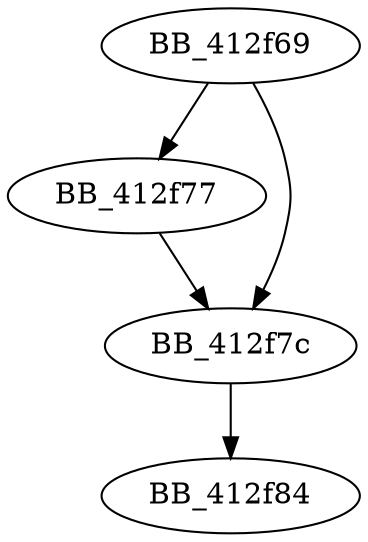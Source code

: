 DiGraph _fast_error_exit{
BB_412f69->BB_412f77
BB_412f69->BB_412f7c
BB_412f77->BB_412f7c
BB_412f7c->BB_412f84
}
